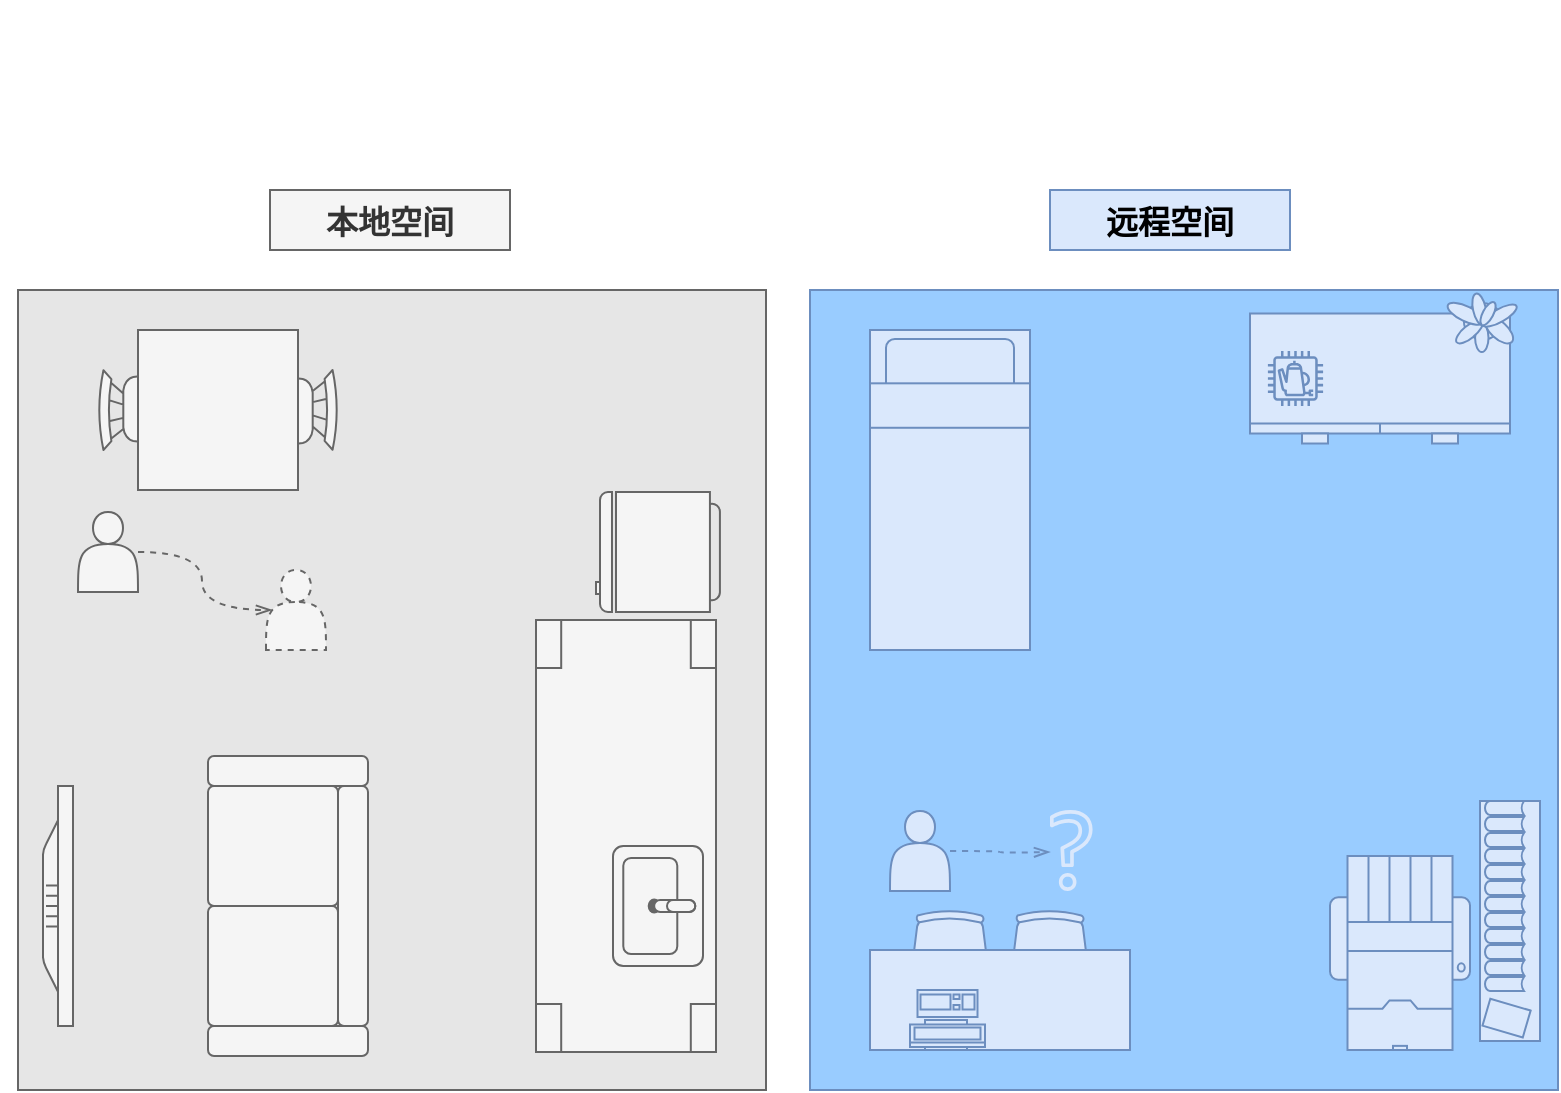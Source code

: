 <mxfile version="26.0.14">
  <diagram name="第 1 页" id="asRhSYfQ6HI6Udnyjbje">
    <mxGraphModel dx="1213" dy="815" grid="1" gridSize="10" guides="1" tooltips="1" connect="1" arrows="1" fold="1" page="1" pageScale="1" pageWidth="827" pageHeight="1169" math="0" shadow="0">
      <root>
        <mxCell id="0" />
        <mxCell id="1" parent="0" />
        <mxCell id="r4UIaw8VvWy1ddjUTdJO-49" value="" style="rounded=0;whiteSpace=wrap;html=1;pointerEvents=0;align=center;verticalAlign=top;fontFamily=Helvetica;fontSize=12;fillColor=#99CCFF;strokeColor=#6c8ebf;" vertex="1" parent="1">
          <mxGeometry x="460" y="200" width="374" height="400" as="geometry" />
        </mxCell>
        <mxCell id="r4UIaw8VvWy1ddjUTdJO-48" value="" style="rounded=0;whiteSpace=wrap;html=1;pointerEvents=0;align=center;verticalAlign=top;fontFamily=Helvetica;fontSize=12;fillColor=#E6E6E6;fontColor=#333333;strokeColor=#666666;" vertex="1" parent="1">
          <mxGeometry x="64" y="200" width="374" height="400" as="geometry" />
        </mxCell>
        <mxCell id="r4UIaw8VvWy1ddjUTdJO-31" value="" style="verticalLabelPosition=bottom;html=1;verticalAlign=top;align=center;shape=mxgraph.floorplan.dresser;fillColor=#dae8fc;strokeColor=#6c8ebf;" vertex="1" parent="1">
          <mxGeometry x="680" y="211.75" width="130" height="65" as="geometry" />
        </mxCell>
        <mxCell id="r4UIaw8VvWy1ddjUTdJO-5" value="" style="verticalLabelPosition=bottom;html=1;verticalAlign=top;align=center;shape=mxgraph.floorplan.table;rotation=90;fillColor=#f5f5f5;fontColor=#333333;strokeColor=#666666;" vertex="1" parent="1">
          <mxGeometry x="260" y="428" width="216" height="90" as="geometry" />
        </mxCell>
        <mxCell id="r4UIaw8VvWy1ddjUTdJO-8" value="" style="shape=image;html=1;verticalAlign=top;verticalLabelPosition=bottom;labelBackgroundColor=#ffffff;imageAspect=0;aspect=fixed;image=https://cdn0.iconfinder.com/data/icons/fastfood-29/64/coffee-cup-americano-tea-break-relax-drink-128.png;fillColor=#f5f5f5;fontColor=#333333;strokeColor=#666666;" vertex="1" parent="1">
          <mxGeometry x="334" y="390" width="38" height="38" as="geometry" />
        </mxCell>
        <mxCell id="r4UIaw8VvWy1ddjUTdJO-11" value="" style="sketch=0;outlineConnect=0;strokeColor=#6c8ebf;fillColor=#dae8fc;dashed=0;verticalLabelPosition=bottom;verticalAlign=top;align=center;html=1;fontSize=12;fontStyle=0;aspect=fixed;shape=mxgraph.aws4.resourceIcon;resIcon=mxgraph.aws4.coffee_pot;" vertex="1" parent="1">
          <mxGeometry x="685.5" y="227" width="34.5" height="34.5" as="geometry" />
        </mxCell>
        <mxCell id="r4UIaw8VvWy1ddjUTdJO-12" value="" style="verticalLabelPosition=bottom;html=1;verticalAlign=top;align=center;shape=mxgraph.floorplan.couch;rotation=90;fillColor=#f5f5f5;fontColor=#333333;strokeColor=#666666;" vertex="1" parent="1">
          <mxGeometry x="124" y="468" width="150" height="80" as="geometry" />
        </mxCell>
        <mxCell id="r4UIaw8VvWy1ddjUTdJO-24" value="" style="verticalLabelPosition=bottom;html=1;verticalAlign=top;align=center;shape=mxgraph.floorplan.sink_22;rotation=90;fillColor=#f5f5f5;fontColor=#333333;strokeColor=#666666;" vertex="1" parent="1">
          <mxGeometry x="354" y="485.5" width="60" height="45" as="geometry" />
        </mxCell>
        <mxCell id="r4UIaw8VvWy1ddjUTdJO-25" value="" style="verticalLabelPosition=bottom;html=1;verticalAlign=top;align=center;shape=mxgraph.floorplan.flat_tv;rotation=-90;fillColor=#f5f5f5;fontColor=#333333;strokeColor=#666666;" vertex="1" parent="1">
          <mxGeometry x="24" y="500.5" width="120" height="15" as="geometry" />
        </mxCell>
        <mxCell id="r4UIaw8VvWy1ddjUTdJO-26" value="" style="verticalLabelPosition=bottom;html=1;verticalAlign=top;align=center;shape=mxgraph.floorplan.bookcase;rotation=90;fillColor=#dae8fc;strokeColor=#6c8ebf;" vertex="1" parent="1">
          <mxGeometry x="750" y="500.5" width="120" height="30" as="geometry" />
        </mxCell>
        <mxCell id="r4UIaw8VvWy1ddjUTdJO-27" value="" style="verticalLabelPosition=bottom;html=1;verticalAlign=top;align=center;shape=mxgraph.floorplan.printer;fillColor=#dae8fc;strokeColor=#6c8ebf;" vertex="1" parent="1">
          <mxGeometry x="720" y="483" width="70" height="97" as="geometry" />
        </mxCell>
        <mxCell id="r4UIaw8VvWy1ddjUTdJO-29" value="" style="verticalLabelPosition=bottom;html=1;verticalAlign=top;align=center;shape=mxgraph.floorplan.plant;fillColor=#dae8fc;strokeColor=#6c8ebf;" vertex="1" parent="1">
          <mxGeometry x="780" y="200" width="30" height="31" as="geometry" />
        </mxCell>
        <mxCell id="r4UIaw8VvWy1ddjUTdJO-30" value="" style="verticalLabelPosition=bottom;html=1;verticalAlign=top;align=center;shape=mxgraph.floorplan.bed_single;fillColor=#dae8fc;strokeColor=#6c8ebf;" vertex="1" parent="1">
          <mxGeometry x="490" y="220" width="80" height="160" as="geometry" />
        </mxCell>
        <mxCell id="r4UIaw8VvWy1ddjUTdJO-39" value="" style="group;rotation=90;" vertex="1" connectable="0" parent="1">
          <mxGeometry x="90" y="20" width="320" height="390" as="geometry" />
        </mxCell>
        <mxCell id="r4UIaw8VvWy1ddjUTdJO-36" value="" style="verticalLabelPosition=bottom;html=1;verticalAlign=top;align=center;shape=mxgraph.floorplan.chair;shadow=0;pointerEvents=0;strokeColor=#666666;fontFamily=Helvetica;fontSize=12;fontColor=#333333;fillColor=#f5f5f5;gradientColor=none;rotation=90;" vertex="1" parent="r4UIaw8VvWy1ddjUTdJO-39">
          <mxGeometry x="88" y="214" width="40" height="52" as="geometry" />
        </mxCell>
        <mxCell id="r4UIaw8VvWy1ddjUTdJO-37" value="" style="verticalLabelPosition=bottom;html=1;verticalAlign=top;align=center;shape=mxgraph.floorplan.chair;shadow=0;rotation=270;pointerEvents=0;strokeColor=#666666;fontFamily=Helvetica;fontSize=12;fontColor=#333333;fillColor=#f5f5f5;gradientColor=none;" vertex="1" parent="r4UIaw8VvWy1ddjUTdJO-39">
          <mxGeometry x="20" y="214" width="40" height="52" as="geometry" />
        </mxCell>
        <mxCell id="r4UIaw8VvWy1ddjUTdJO-38" value="" style="shape=rect;shadow=0;html=1;pointerEvents=0;strokeColor=#666666;align=center;verticalAlign=top;fontFamily=Helvetica;fontSize=12;fontColor=#333333;fillColor=#f5f5f5;gradientColor=none;rotation=90;" vertex="1" parent="r4UIaw8VvWy1ddjUTdJO-39">
          <mxGeometry x="34" y="200" width="80" height="80" as="geometry" />
        </mxCell>
        <mxCell id="r4UIaw8VvWy1ddjUTdJO-50" value="&lt;font style=&quot;font-size: 16px;&quot;&gt;&lt;b&gt;本地空间&lt;/b&gt;&lt;/font&gt;" style="rounded=0;whiteSpace=wrap;html=1;pointerEvents=0;strokeColor=#666666;align=center;verticalAlign=top;fontFamily=Helvetica;fontSize=12;fontColor=#333333;fillColor=#f5f5f5;" vertex="1" parent="r4UIaw8VvWy1ddjUTdJO-39">
          <mxGeometry x="100" y="130" width="120" height="30" as="geometry" />
        </mxCell>
        <mxCell id="r4UIaw8VvWy1ddjUTdJO-55" value="" style="shape=actor;whiteSpace=wrap;html=1;pointerEvents=0;strokeColor=#666666;align=center;verticalAlign=top;fontFamily=Helvetica;fontSize=12;fontColor=#333333;fillColor=#f5f5f5;gradientColor=none;dashed=1;" vertex="1" parent="r4UIaw8VvWy1ddjUTdJO-39">
          <mxGeometry x="98" y="320" width="30" height="40" as="geometry" />
        </mxCell>
        <mxCell id="r4UIaw8VvWy1ddjUTdJO-40" value="" style="verticalLabelPosition=bottom;html=1;verticalAlign=top;align=center;shape=mxgraph.floorplan.refrigerator;pointerEvents=0;strokeColor=#666666;fontFamily=Helvetica;fontSize=12;fontColor=#333333;fillColor=#f5f5f5;gradientColor=none;rotation=90;" vertex="1" parent="1">
          <mxGeometry x="354" y="300" width="60" height="62" as="geometry" />
        </mxCell>
        <mxCell id="r4UIaw8VvWy1ddjUTdJO-44" value="" style="group" vertex="1" connectable="0" parent="1">
          <mxGeometry x="490" y="510" width="130" height="70" as="geometry" />
        </mxCell>
        <mxCell id="r4UIaw8VvWy1ddjUTdJO-46" value="" style="verticalLabelPosition=bottom;html=1;verticalAlign=top;align=center;shape=mxgraph.floorplan.office_chair;shadow=0;pointerEvents=0;strokeColor=#6c8ebf;fontFamily=Helvetica;fontSize=12;fillColor=#dae8fc;" vertex="1" parent="r4UIaw8VvWy1ddjUTdJO-44">
          <mxGeometry x="70" width="40" height="43" as="geometry" />
        </mxCell>
        <mxCell id="r4UIaw8VvWy1ddjUTdJO-41" value="" style="verticalLabelPosition=bottom;html=1;verticalAlign=top;align=center;shape=mxgraph.floorplan.office_chair;shadow=0;pointerEvents=0;strokeColor=#6c8ebf;fontFamily=Helvetica;fontSize=12;fillColor=#dae8fc;" vertex="1" parent="r4UIaw8VvWy1ddjUTdJO-44">
          <mxGeometry x="20" width="40" height="43" as="geometry" />
        </mxCell>
        <mxCell id="r4UIaw8VvWy1ddjUTdJO-42" value="" style="shape=rect;shadow=0;html=1;pointerEvents=0;strokeColor=#6c8ebf;align=center;verticalAlign=top;fontFamily=Helvetica;fontSize=12;fillColor=#dae8fc;" vertex="1" parent="r4UIaw8VvWy1ddjUTdJO-44">
          <mxGeometry y="20" width="130" height="50" as="geometry" />
        </mxCell>
        <mxCell id="r4UIaw8VvWy1ddjUTdJO-43" value="" style="verticalLabelPosition=bottom;html=1;verticalAlign=top;align=center;shape=mxgraph.floorplan.workstation;shadow=0;flipV=1;pointerEvents=0;strokeColor=#6c8ebf;fontFamily=Helvetica;fontSize=12;fillColor=#dae8fc;" vertex="1" parent="r4UIaw8VvWy1ddjUTdJO-44">
          <mxGeometry x="20" y="40" width="37.5" height="30" as="geometry" />
        </mxCell>
        <mxCell id="r4UIaw8VvWy1ddjUTdJO-47" value="" style="shape=actor;whiteSpace=wrap;html=1;pointerEvents=0;strokeColor=#666666;align=center;verticalAlign=top;fontFamily=Helvetica;fontSize=12;fontColor=#333333;fillColor=#f5f5f5;gradientColor=none;" vertex="1" parent="1">
          <mxGeometry x="94" y="311" width="30" height="40" as="geometry" />
        </mxCell>
        <mxCell id="r4UIaw8VvWy1ddjUTdJO-51" value="&lt;font style=&quot;font-size: 16px;&quot;&gt;&lt;b&gt;远程空间&lt;/b&gt;&lt;/font&gt;" style="rounded=0;whiteSpace=wrap;html=1;pointerEvents=0;strokeColor=#6c8ebf;align=center;verticalAlign=top;fontFamily=Helvetica;fontSize=12;fillColor=#dae8fc;" vertex="1" parent="1">
          <mxGeometry x="580" y="150" width="120" height="30" as="geometry" />
        </mxCell>
        <mxCell id="r4UIaw8VvWy1ddjUTdJO-60" style="edgeStyle=orthogonalEdgeStyle;rounded=0;orthogonalLoop=1;jettySize=auto;html=1;entryX=0.1;entryY=0.5;entryDx=0;entryDy=0;entryPerimeter=0;fontFamily=Helvetica;fontSize=12;fontColor=default;curved=1;endArrow=openThin;endFill=0;dashed=1;fillColor=#f5f5f5;strokeColor=#666666;" edge="1" parent="1" source="r4UIaw8VvWy1ddjUTdJO-47" target="r4UIaw8VvWy1ddjUTdJO-55">
          <mxGeometry relative="1" as="geometry" />
        </mxCell>
        <mxCell id="r4UIaw8VvWy1ddjUTdJO-63" style="edgeStyle=orthogonalEdgeStyle;rounded=0;orthogonalLoop=1;jettySize=auto;html=1;fontFamily=Helvetica;fontSize=12;fontColor=default;curved=1;fillColor=#dae8fc;strokeColor=#6c8ebf;endArrow=openThin;endFill=0;dashed=1;" edge="1" parent="1" source="r4UIaw8VvWy1ddjUTdJO-61">
          <mxGeometry relative="1" as="geometry">
            <mxPoint x="580" y="481" as="targetPoint" />
          </mxGeometry>
        </mxCell>
        <mxCell id="r4UIaw8VvWy1ddjUTdJO-61" value="" style="shape=actor;whiteSpace=wrap;html=1;pointerEvents=0;strokeColor=#6c8ebf;align=center;verticalAlign=top;fontFamily=Helvetica;fontSize=12;fillColor=#dae8fc;" vertex="1" parent="1">
          <mxGeometry x="500" y="460.5" width="30" height="40" as="geometry" />
        </mxCell>
        <mxCell id="r4UIaw8VvWy1ddjUTdJO-64" value="" style="sketch=0;outlineConnect=0;fillColor=#dae8fc;strokeColor=#6c8ebf;dashed=0;verticalLabelPosition=bottom;verticalAlign=top;align=center;html=1;fontSize=12;fontStyle=0;aspect=fixed;pointerEvents=1;shape=mxgraph.aws4.question;rounded=0;fontFamily=Helvetica;" vertex="1" parent="1">
          <mxGeometry x="580" y="460" width="21.29" height="40.5" as="geometry" />
        </mxCell>
      </root>
    </mxGraphModel>
  </diagram>
</mxfile>
